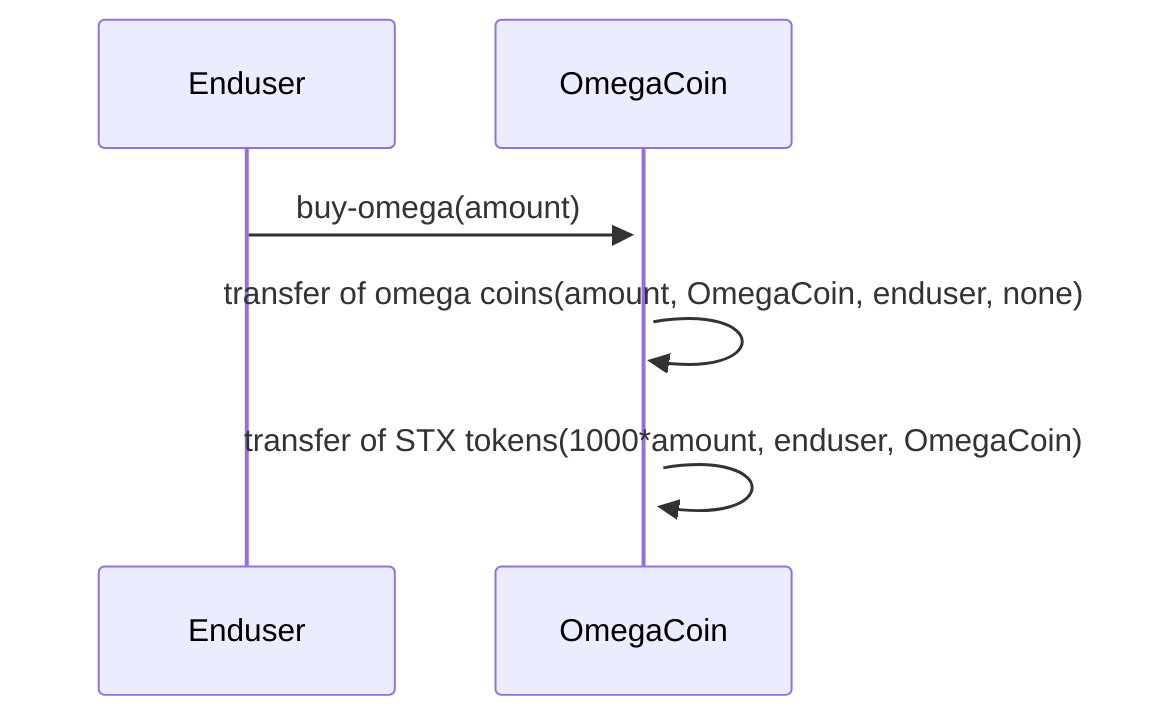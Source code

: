 sequenceDiagram
  Enduser->>+OmegaCoin: buy-omega(amount)
  OmegaCoin->>+OmegaCoin: transfer of omega coins(amount, OmegaCoin, enduser, none)
  OmegaCoin->>+OmegaCoin: transfer of STX tokens(1000*amount, enduser, OmegaCoin)